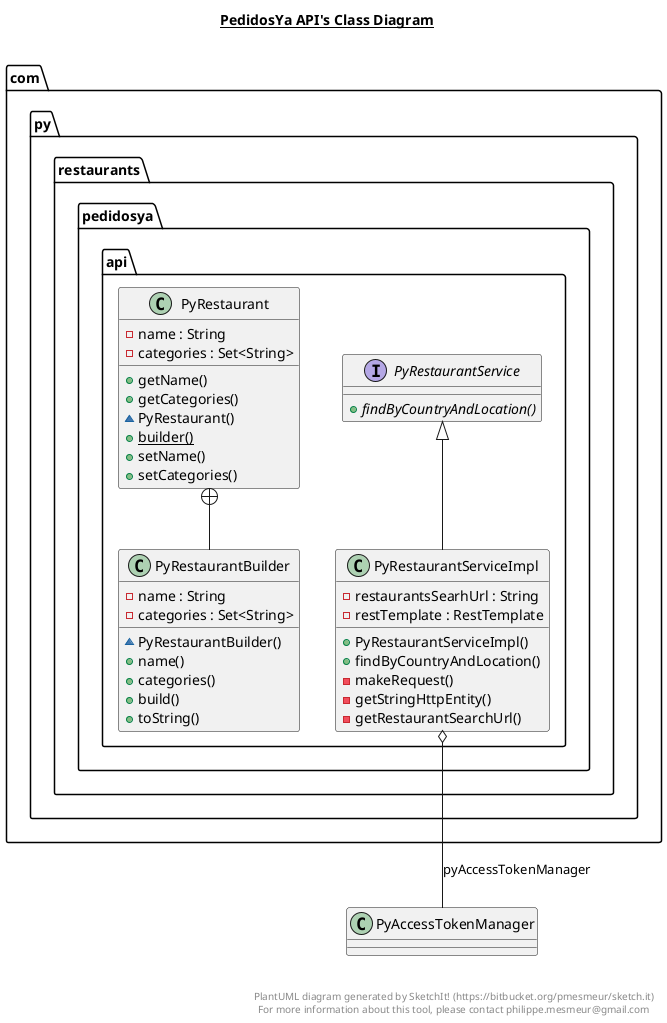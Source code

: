 @startuml

title __PedidosYa API's Class Diagram__\n

  package com.py.restaurants {
    package com.py.restaurants.pedidosya.api {
      class PyRestaurant {
          - name : String
          - categories : Set<String>
          + getName()
          + getCategories()
          ~ PyRestaurant()
          {static} + builder()
          + setName()
          + setCategories()
      }
    }
  }
  

  package com.py.restaurants {
    package com.py.restaurants.pedidosya.api {
      class PyRestaurantBuilder {
          - name : String
          - categories : Set<String>
          ~ PyRestaurantBuilder()
          + name()
          + categories()
          + build()
          + toString()
      }
    }
  }
  

  package com.py.restaurants {
    package com.py.restaurants.pedidosya.api {
      interface PyRestaurantService {
          {abstract} + findByCountryAndLocation()
      }
    }
  }
  

  package com.py.restaurants {
    package com.py.restaurants.pedidosya.api {
      class PyRestaurantServiceImpl {
          - restaurantsSearhUrl : String
          - restTemplate : RestTemplate
          + PyRestaurantServiceImpl()
          + findByCountryAndLocation()
          - makeRequest()
          - getStringHttpEntity()
          - getRestaurantSearchUrl()
      }
    }
  }
  

  PyRestaurant +-down- PyRestaurantBuilder
  PyRestaurantServiceImpl -up-|> PyRestaurantService
  PyRestaurantServiceImpl o-- PyAccessTokenManager : pyAccessTokenManager


right footer


PlantUML diagram generated by SketchIt! (https://bitbucket.org/pmesmeur/sketch.it)
For more information about this tool, please contact philippe.mesmeur@gmail.com
endfooter

@enduml
